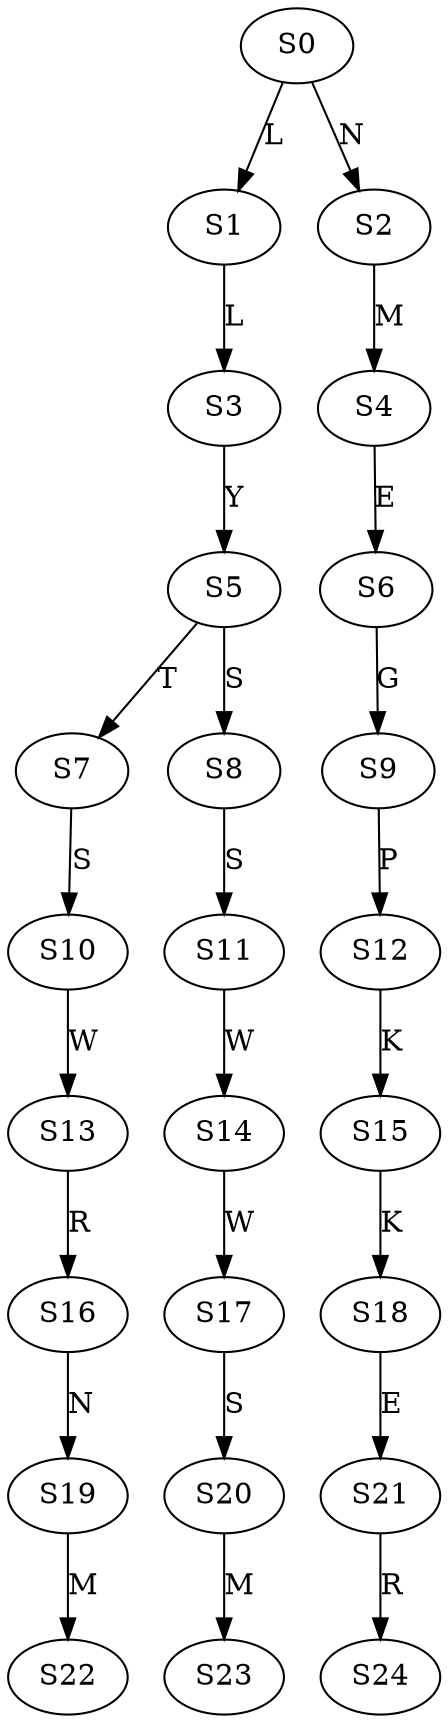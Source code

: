 strict digraph  {
	S0 -> S1 [ label = L ];
	S0 -> S2 [ label = N ];
	S1 -> S3 [ label = L ];
	S2 -> S4 [ label = M ];
	S3 -> S5 [ label = Y ];
	S4 -> S6 [ label = E ];
	S5 -> S7 [ label = T ];
	S5 -> S8 [ label = S ];
	S6 -> S9 [ label = G ];
	S7 -> S10 [ label = S ];
	S8 -> S11 [ label = S ];
	S9 -> S12 [ label = P ];
	S10 -> S13 [ label = W ];
	S11 -> S14 [ label = W ];
	S12 -> S15 [ label = K ];
	S13 -> S16 [ label = R ];
	S14 -> S17 [ label = W ];
	S15 -> S18 [ label = K ];
	S16 -> S19 [ label = N ];
	S17 -> S20 [ label = S ];
	S18 -> S21 [ label = E ];
	S19 -> S22 [ label = M ];
	S20 -> S23 [ label = M ];
	S21 -> S24 [ label = R ];
}
